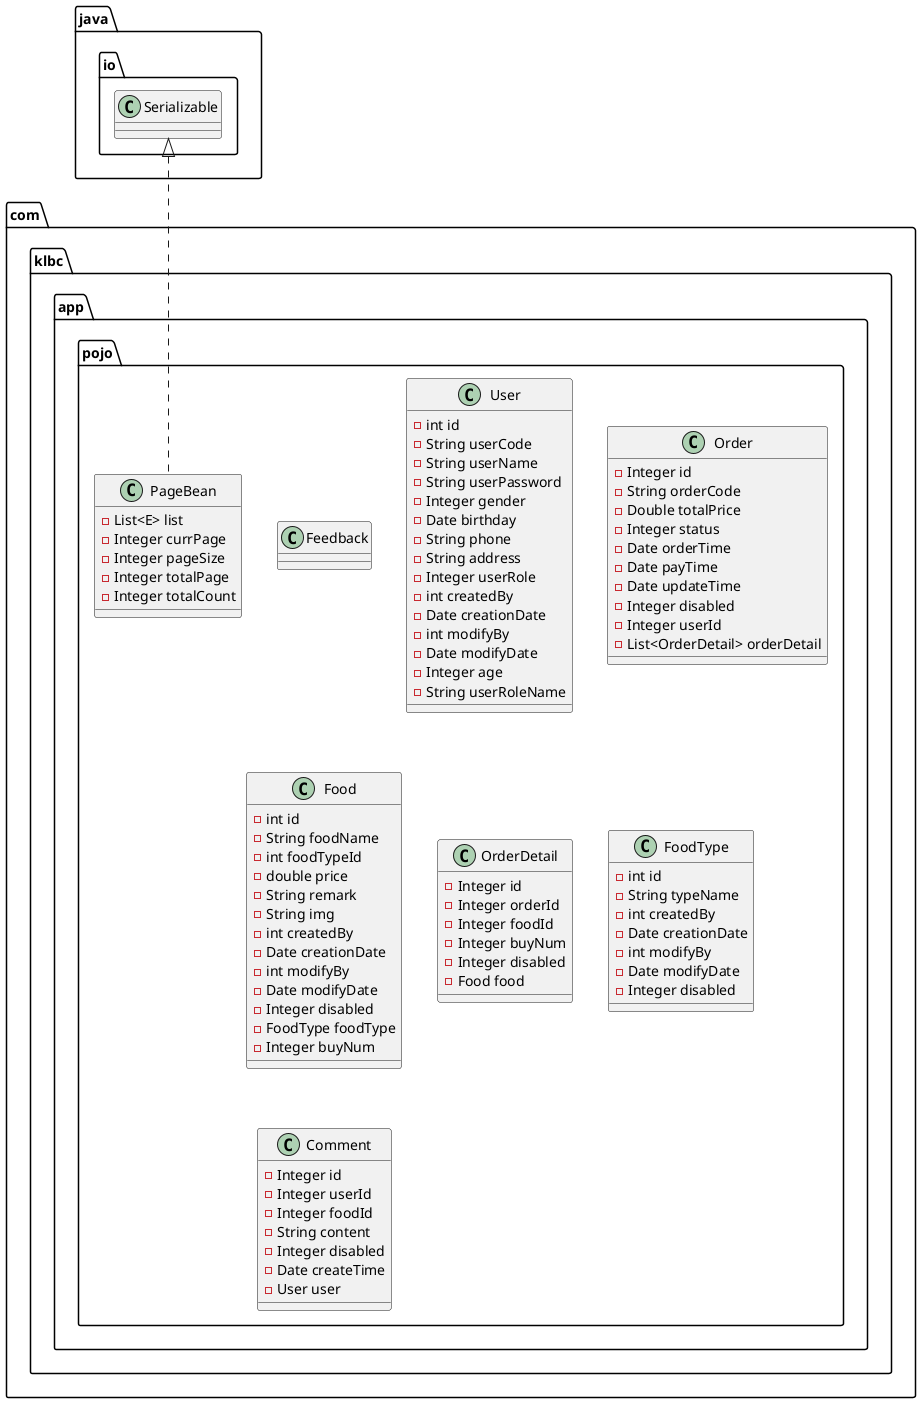 @startuml
class com.klbc.app.pojo.PageBean {
- List<E> list
- Integer currPage
- Integer pageSize
- Integer totalPage
- Integer totalCount
}
class com.klbc.app.pojo.Feedback {
}
class com.klbc.app.pojo.User {
- int id
- String userCode
- String userName
- String userPassword
- Integer gender
- Date birthday
- String phone
- String address
- Integer userRole
- int createdBy
- Date creationDate
- int modifyBy
- Date modifyDate
- Integer age
- String userRoleName
}
class com.klbc.app.pojo.Order {
- Integer id
- String orderCode
- Double totalPrice
- Integer status
- Date orderTime
- Date payTime
- Date updateTime
- Integer disabled
- Integer userId
- List<OrderDetail> orderDetail
}
class com.klbc.app.pojo.Food {
- int id
- String foodName
- int foodTypeId
- double price
- String remark
- String img
- int createdBy
- Date creationDate
- int modifyBy
- Date modifyDate
- Integer disabled
- FoodType foodType
- Integer buyNum
}
class com.klbc.app.pojo.OrderDetail {
- Integer id
- Integer orderId
- Integer foodId
- Integer buyNum
- Integer disabled
- Food food
}
class com.klbc.app.pojo.FoodType {
- int id
- String typeName
- int createdBy
- Date creationDate
- int modifyBy
- Date modifyDate
- Integer disabled
}
class com.klbc.app.pojo.Comment {
- Integer id
- Integer userId
- Integer foodId
- String content
- Integer disabled
- Date createTime
- User user
}


java.io.Serializable <|.. com.klbc.app.pojo.PageBean
@enduml